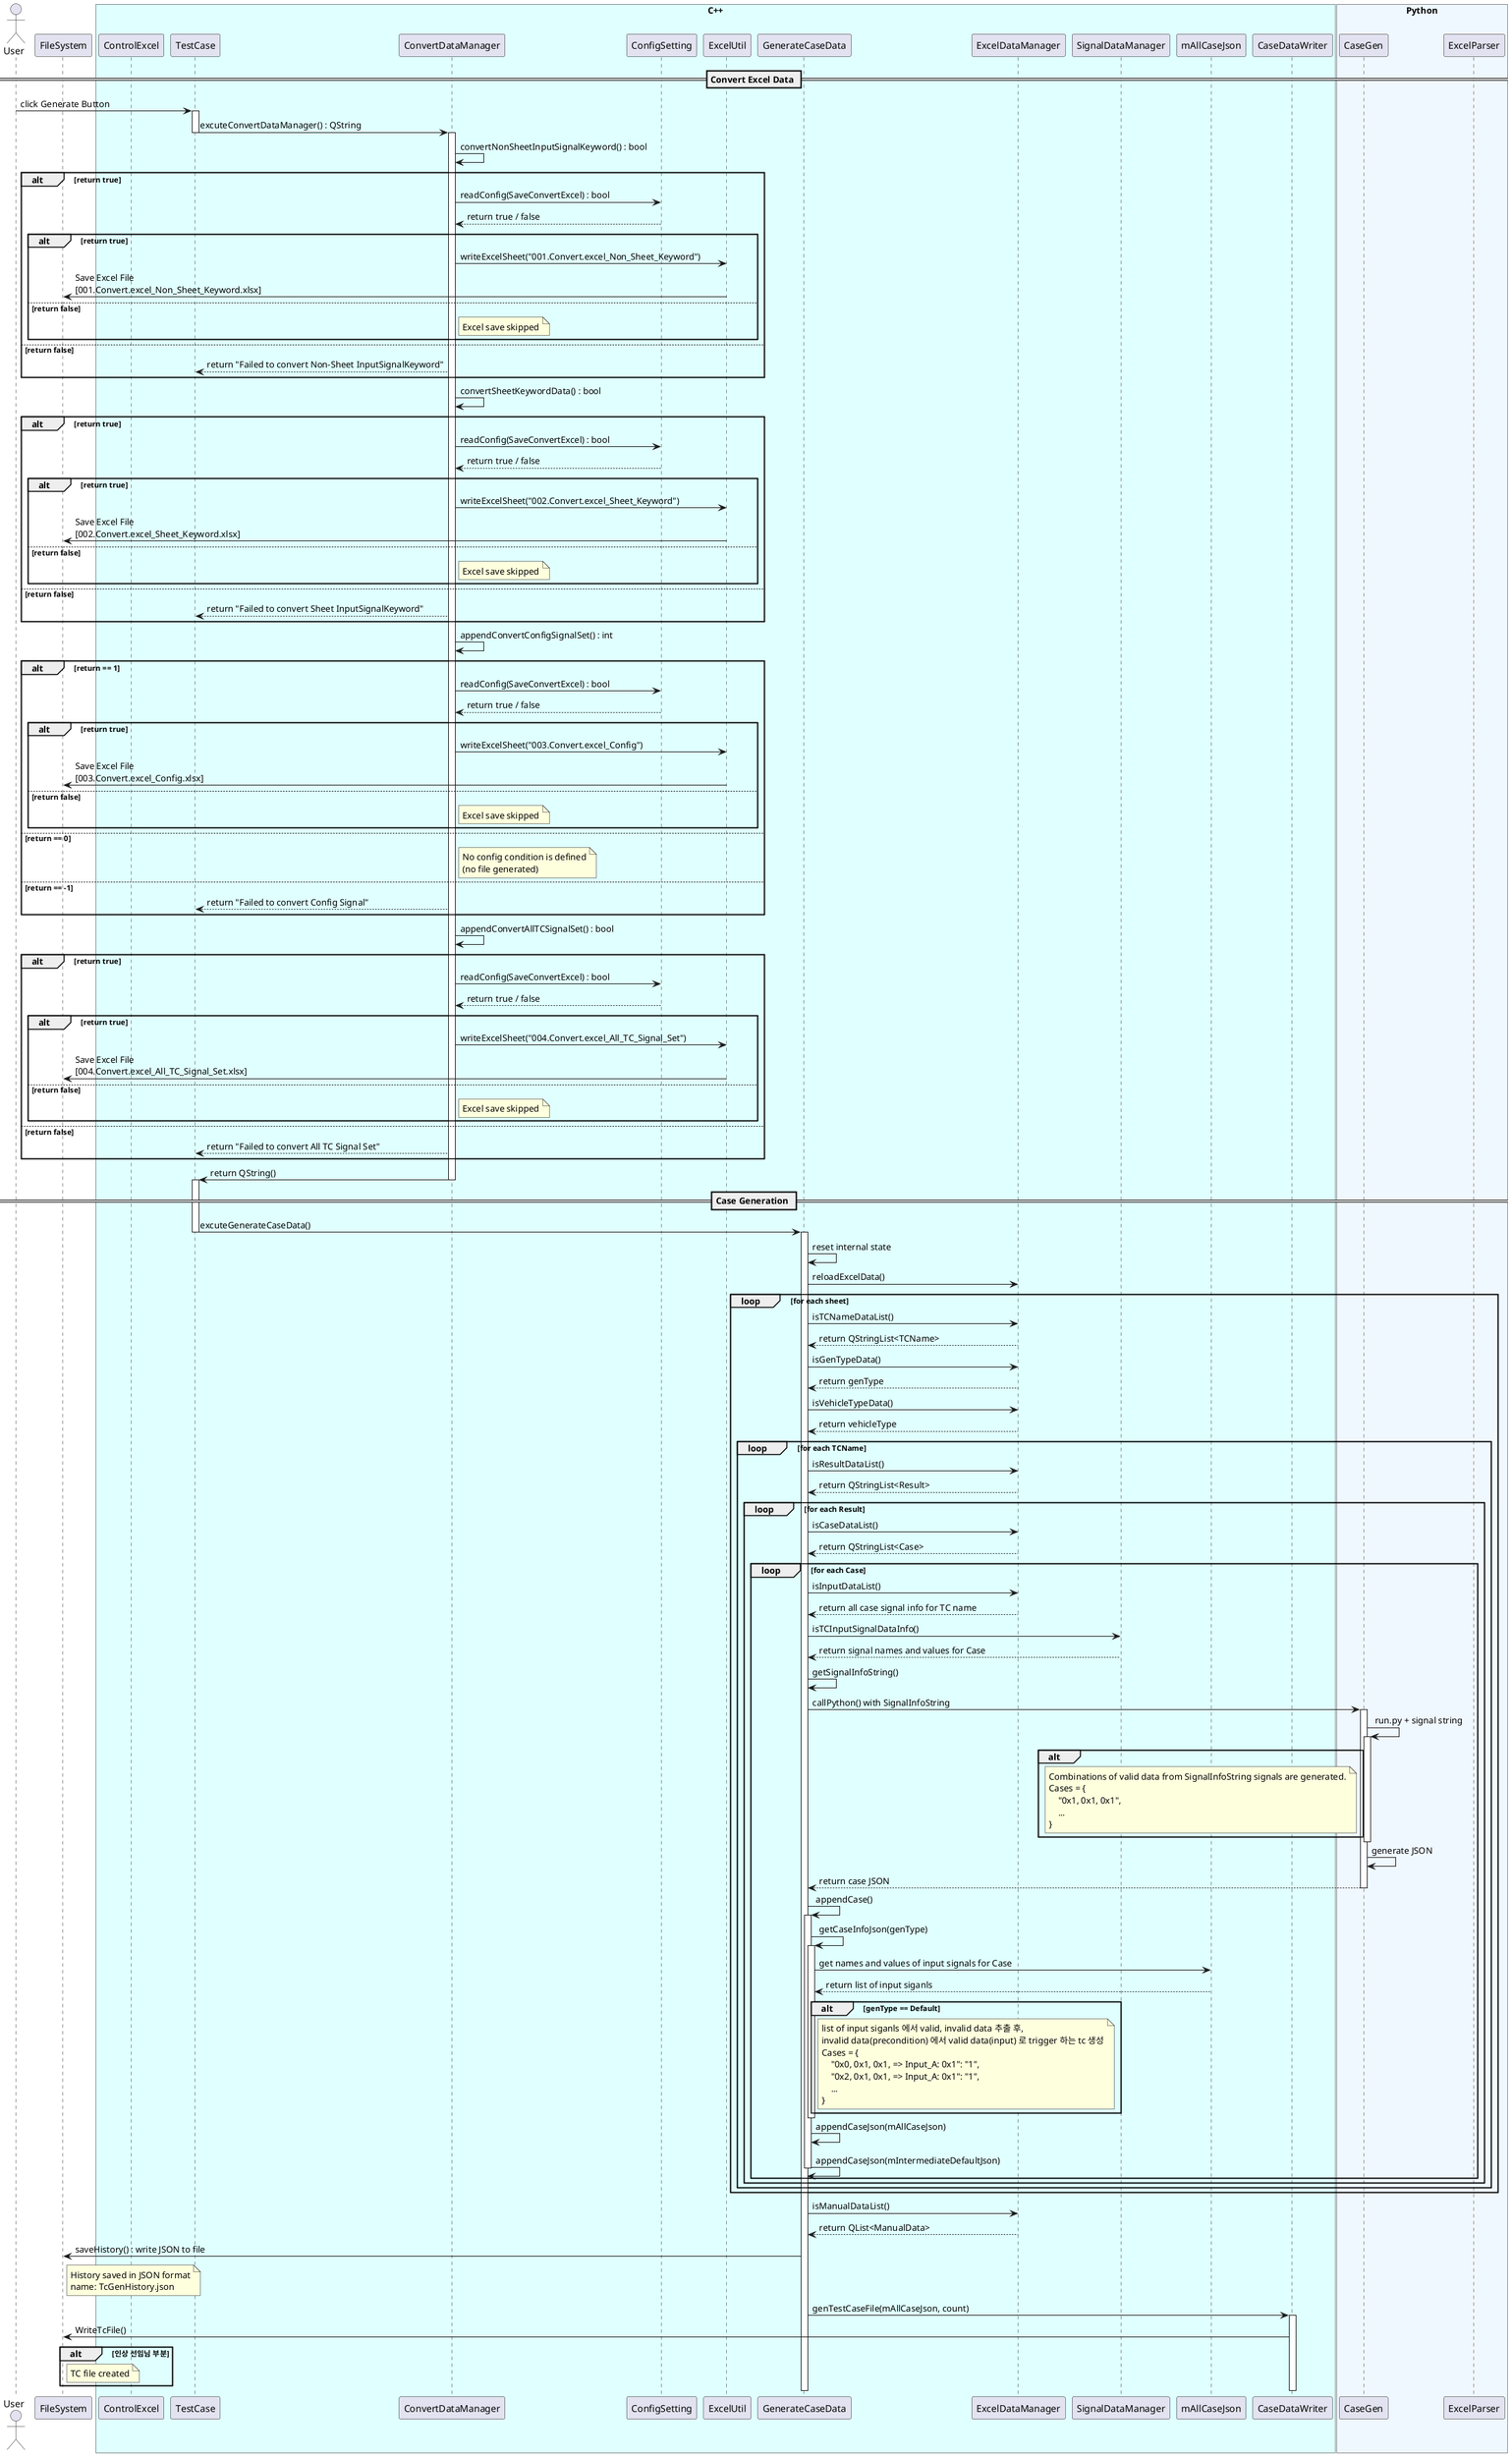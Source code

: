 @startuml

actor User order 10
participant "FileSystem" as FS order 15
participant ControlExcel order 20
participant "TestCase" as TC order 30
participant "ConvertDataManager" as CDM order 35
participant "ConfigSetting" as Config order 36
participant "ExcelUtil" as Excel order 37
participant GenerateCaseData order 40
participant ExcelDataManager order 50
participant SignalDataManager order 60
participant "mAllCaseJson" as QJsonObject order 70
participant CaseDataWriter order 80
participant CaseGen order 90
participant ExcelParser order 100

box "Python" #F0F8FF
    participant ExcelParser
    participant CaseGen
end box

box "C++" #E0FFFF
    participant ControlExcel
    participant TC
    participant GenerateCaseData
    participant ExcelDataManager
    participant SignalDataManager
    participant QJsonObject
    participant CaseDataWriter
    participant CDM
    participant Config
    participant Excel
end box

== Convert Excel Data ==

User -> TC : click Generate Button
activate TC
TC -> CDM : excuteConvertDataManager() : QString
deactivate TC

activate CDM

' --- Step 1: Non-Sheet Keyword ---
CDM -> CDM : convertNonSheetInputSignalKeyword() : bool
alt return true
    CDM -> Config : readConfig(SaveConvertExcel) : bool
    Config --> CDM : return true / false
    alt return true
        CDM -> Excel : writeExcelSheet("001.Convert.excel_Non_Sheet_Keyword")
        Excel -> FS : Save Excel File\n[001.Convert.excel_Non_Sheet_Keyword.xlsx]
    else return false
        note right of CDM
            Excel save skipped
        end note
    end
else return false
    CDM --> TC : return "Failed to convert Non-Sheet InputSignalKeyword"
end

' --- Step 2: Sheet Keyword ---
CDM -> CDM : convertSheetKeywordData() : bool
alt return true
    CDM -> Config : readConfig(SaveConvertExcel) : bool
    Config --> CDM : return true / false
    alt return true
        CDM -> Excel : writeExcelSheet("002.Convert.excel_Sheet_Keyword")
        Excel -> FS : Save Excel File\n[002.Convert.excel_Sheet_Keyword.xlsx]
    else return false
        note right of CDM
            Excel save skipped
        end note
    end
else return false
    CDM --> TC : return "Failed to convert Sheet InputSignalKeyword"
end

' --- Step 3: Config Signal ---
CDM -> CDM : appendConvertConfigSignalSet() : int
alt return == 1
    CDM -> Config : readConfig(SaveConvertExcel) : bool
    Config --> CDM : return true / false
    alt return true
        CDM -> Excel : writeExcelSheet("003.Convert.excel_Config")
        Excel -> FS : Save Excel File\n[003.Convert.excel_Config.xlsx]
    else return false
        note right of CDM
            Excel save skipped
        end note
    end
else return == 0
    note right of CDM : No config condition is defined\n(no file generated)
else return == -1
    CDM --> TC : return "Failed to convert Config Signal"
end

' --- Step 4: All TC Signal Set ---
CDM -> CDM : appendConvertAllTCSignalSet() : bool
alt return true
    CDM -> Config : readConfig(SaveConvertExcel) : bool
    Config --> CDM : return true / false
    alt return true
        CDM -> Excel : writeExcelSheet("004.Convert.excel_All_TC_Signal_Set")
        Excel -> FS : Save Excel File\n[004.Convert.excel_All_TC_Signal_Set.xlsx]
    else return false
        note right of CDM
            Excel save skipped
        end note
    end
else return false
    CDM --> TC : return "Failed to convert All TC Signal Set"
end

CDM -> TC : return QString()
deactivate CDM
activate TC

== Case Generation ==
TC -> GenerateCaseData : excuteGenerateCaseData()
deactivate TC

activate GenerateCaseData
GenerateCaseData -> GenerateCaseData : reset internal state
GenerateCaseData -> ExcelDataManager : reloadExcelData()

loop for each sheet
    GenerateCaseData -> ExcelDataManager : isTCNameDataList()
    ExcelDataManager --> GenerateCaseData : return QStringList<TCName>
    GenerateCaseData -> ExcelDataManager : isGenTypeData()
    ExcelDataManager --> GenerateCaseData : return genType
    GenerateCaseData -> ExcelDataManager : isVehicleTypeData()
    ExcelDataManager --> GenerateCaseData : return vehicleType

    loop for each TCName
        GenerateCaseData -> ExcelDataManager : isResultDataList()
        ExcelDataManager --> GenerateCaseData : return QStringList<Result>

        loop for each Result
            GenerateCaseData -> ExcelDataManager : isCaseDataList()
            ExcelDataManager --> GenerateCaseData : return QStringList<Case>

            loop for each Case
                GenerateCaseData -> ExcelDataManager : isInputDataList()
                ExcelDataManager --> GenerateCaseData : return all case signal info for TC name
                GenerateCaseData -> SignalDataManager : isTCInputSignalDataInfo()
                SignalDataManager --> GenerateCaseData : return signal names and values for Case

                GenerateCaseData -> GenerateCaseData : getSignalInfoString()
                GenerateCaseData -> CaseGen : callPython() with SignalInfoString
                activate CaseGen
                CaseGen -> CaseGen : run.py + signal string
                activate CaseGen
                alt
                    note left of CaseGen
                        Combinations of valid data from SignalInfoString signals are generated.
                        Cases = {
                            "0x1, 0x1, 0x1",
                            ...
                        }
                    end note
                end
                deactivate CaseGen
                CaseGen -> CaseGen : generate JSON
                CaseGen --> GenerateCaseData : return case JSON
                deactivate CaseGen

                GenerateCaseData -> GenerateCaseData : appendCase()
                activate GenerateCaseData
                GenerateCaseData -> GenerateCaseData : getCaseInfoJson(genType)
                activate GenerateCaseData
                GenerateCaseData -> QJsonObject : get names and values of input signals for Case
                QJsonObject --> GenerateCaseData : return list of input siganls
                alt genType == Default
                    note right of GenerateCaseData
                        list of input siganls 에서 valid, invalid data 추출 후,
                        invalid data(precondition) 에서 valid data(input) 로 trigger 하는 tc 생성
                        Cases = {
                            "0x0, 0x1, 0x1, => Input_A: 0x1": "1",
                            "0x2, 0x1, 0x1, => Input_A: 0x1": "1",
                            ...
                        }
                    end note
                end
                deactivate GenerateCaseData
                GenerateCaseData -> GenerateCaseData : appendCaseJson(mAllCaseJson)
                GenerateCaseData -> GenerateCaseData : appendCaseJson(mIntermediateDefaultJson)
                deactivate GenerateCaseData
            end
        end
    end
end

GenerateCaseData -> ExcelDataManager : isManualDataList()
ExcelDataManager --> GenerateCaseData : return QList<ManualData>
GenerateCaseData -> FS : saveHistory() : write JSON to file
note right of FS
  History saved in JSON format
  name: TcGenHistory.json
end note

GenerateCaseData -> CaseDataWriter : genTestCaseFile(mAllCaseJson, count)
activate CaseDataWriter
CaseDataWriter -> FS: WriteTcFile()
alt 인상 선임님 부분
note right of FS
  TC file created
end note
end
deactivate CaseDataWriter
deactivate GenerateCaseData

@enduml

